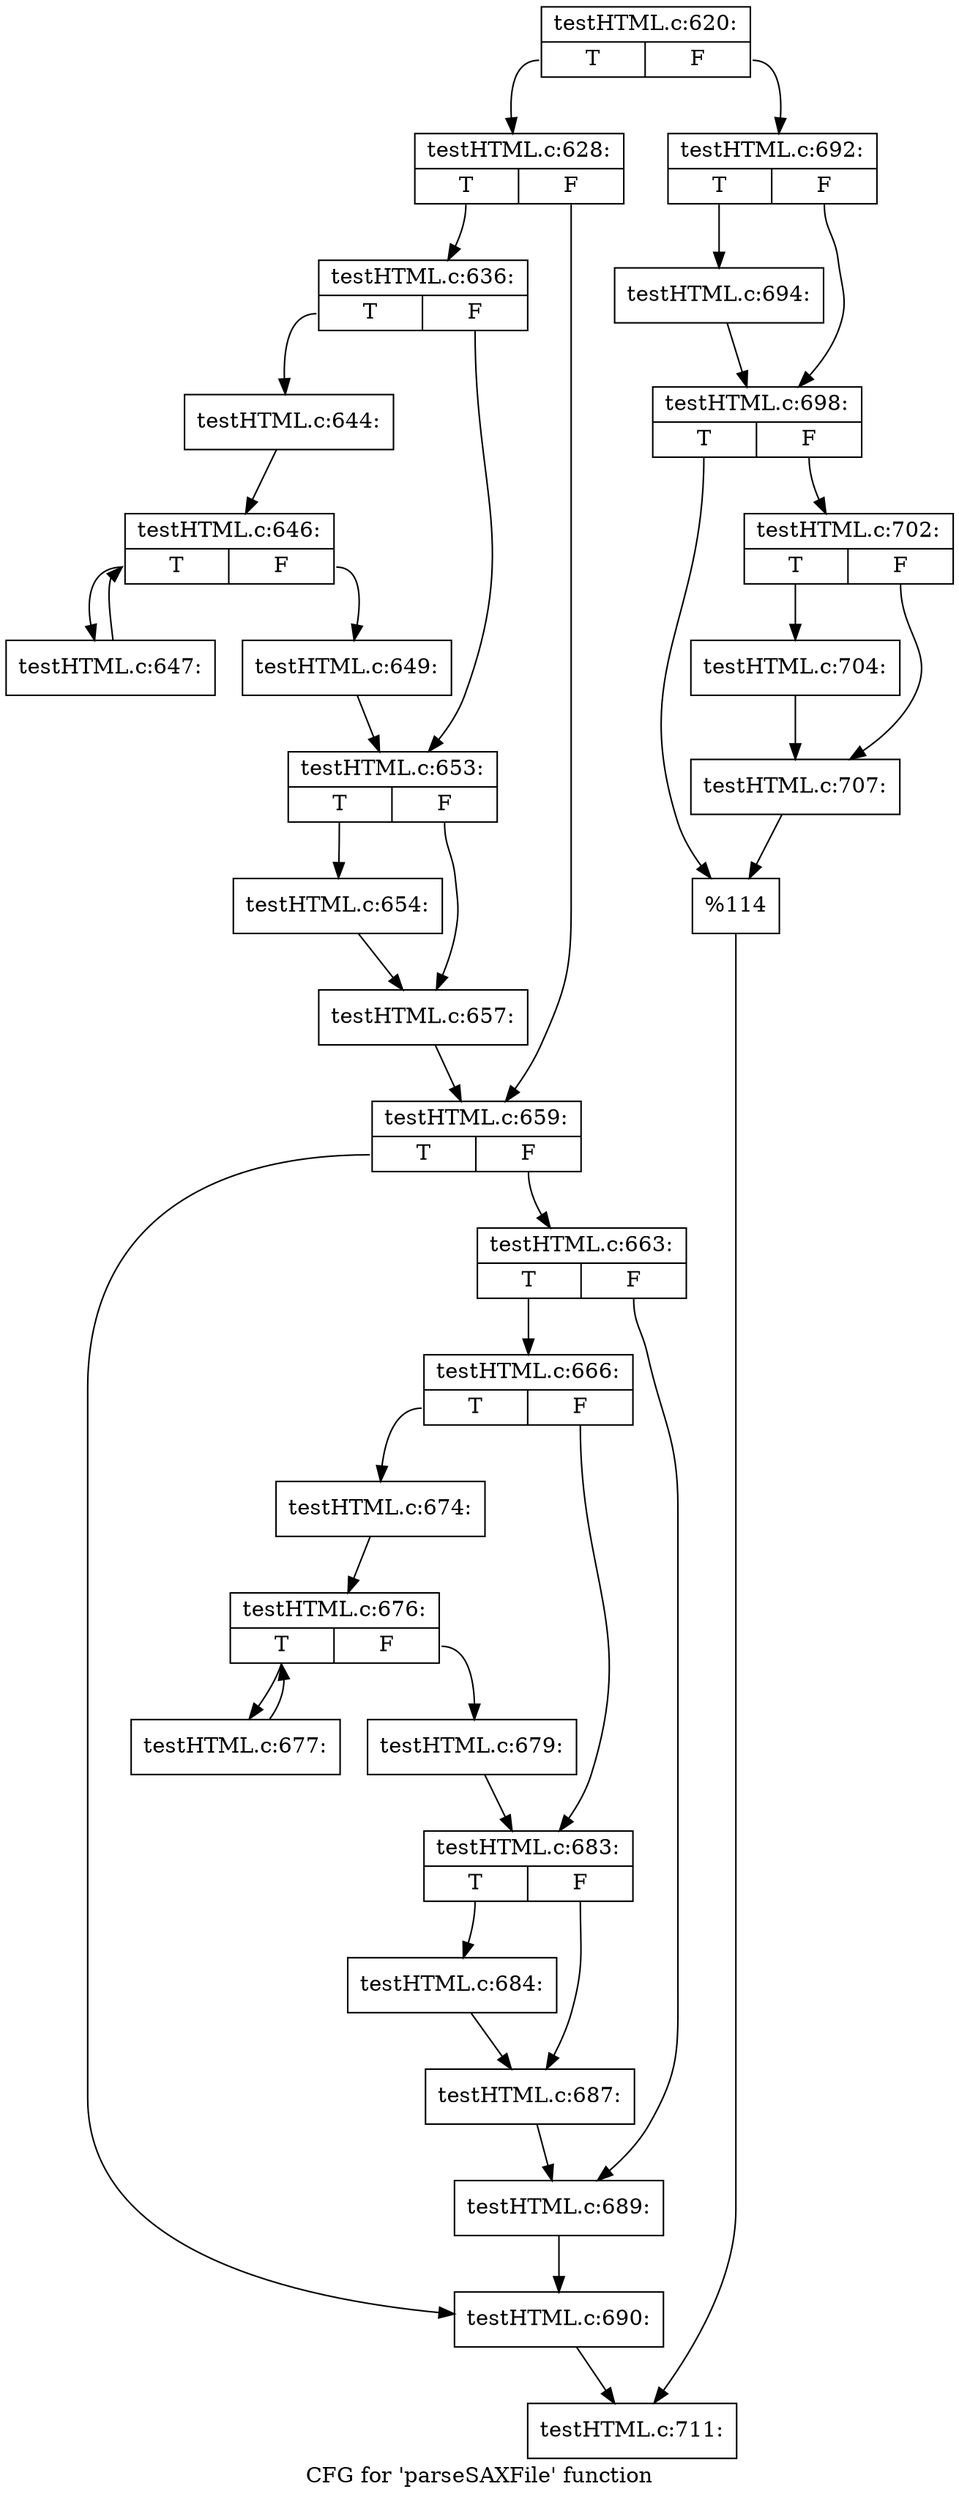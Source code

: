 digraph "CFG for 'parseSAXFile' function" {
	label="CFG for 'parseSAXFile' function";

	Node0x44e70d0 [shape=record,label="{testHTML.c:620:|{<s0>T|<s1>F}}"];
	Node0x44e70d0:s0 -> Node0x44e7a60;
	Node0x44e70d0:s1 -> Node0x44e7b00;
	Node0x44e7a60 [shape=record,label="{testHTML.c:628:|{<s0>T|<s1>F}}"];
	Node0x44e7a60:s0 -> Node0x44af5a0;
	Node0x44e7a60:s1 -> Node0x44e8930;
	Node0x44af5a0 [shape=record,label="{testHTML.c:636:|{<s0>T|<s1>F}}"];
	Node0x44af5a0:s0 -> Node0x452b8f0;
	Node0x44af5a0:s1 -> Node0x452bdc0;
	Node0x452b8f0 [shape=record,label="{testHTML.c:644:}"];
	Node0x452b8f0 -> Node0x452c370;
	Node0x452c370 [shape=record,label="{testHTML.c:646:|{<s0>T|<s1>F}}"];
	Node0x452c370:s0 -> Node0x452d460;
	Node0x452c370:s1 -> Node0x452c9c0;
	Node0x452d460 [shape=record,label="{testHTML.c:647:}"];
	Node0x452d460 -> Node0x452c370;
	Node0x452c9c0 [shape=record,label="{testHTML.c:649:}"];
	Node0x452c9c0 -> Node0x452bdc0;
	Node0x452bdc0 [shape=record,label="{testHTML.c:653:|{<s0>T|<s1>F}}"];
	Node0x452bdc0:s0 -> Node0x452dd80;
	Node0x452bdc0:s1 -> Node0x452e0b0;
	Node0x452dd80 [shape=record,label="{testHTML.c:654:}"];
	Node0x452dd80 -> Node0x452e0b0;
	Node0x452e0b0 [shape=record,label="{testHTML.c:657:}"];
	Node0x452e0b0 -> Node0x44e8930;
	Node0x44e8930 [shape=record,label="{testHTML.c:659:|{<s0>T|<s1>F}}"];
	Node0x44e8930:s0 -> Node0x452f500;
	Node0x44e8930:s1 -> Node0x452f210;
	Node0x452f210 [shape=record,label="{testHTML.c:663:|{<s0>T|<s1>F}}"];
	Node0x452f210:s0 -> Node0x452fbe0;
	Node0x452f210:s1 -> Node0x452fc30;
	Node0x452fbe0 [shape=record,label="{testHTML.c:666:|{<s0>T|<s1>F}}"];
	Node0x452fbe0:s0 -> Node0x4530f50;
	Node0x452fbe0:s1 -> Node0x4530fa0;
	Node0x4530f50 [shape=record,label="{testHTML.c:674:}"];
	Node0x4530f50 -> Node0x4531740;
	Node0x4531740 [shape=record,label="{testHTML.c:676:|{<s0>T|<s1>F}}"];
	Node0x4531740:s0 -> Node0x4531ea0;
	Node0x4531740:s1 -> Node0x4531920;
	Node0x4531ea0 [shape=record,label="{testHTML.c:677:}"];
	Node0x4531ea0 -> Node0x4531740;
	Node0x4531920 [shape=record,label="{testHTML.c:679:}"];
	Node0x4531920 -> Node0x4530fa0;
	Node0x4530fa0 [shape=record,label="{testHTML.c:683:|{<s0>T|<s1>F}}"];
	Node0x4530fa0:s0 -> Node0x4532b00;
	Node0x4530fa0:s1 -> Node0x4532b50;
	Node0x4532b00 [shape=record,label="{testHTML.c:684:}"];
	Node0x4532b00 -> Node0x4532b50;
	Node0x4532b50 [shape=record,label="{testHTML.c:687:}"];
	Node0x4532b50 -> Node0x452fc30;
	Node0x452fc30 [shape=record,label="{testHTML.c:689:}"];
	Node0x452fc30 -> Node0x452f500;
	Node0x452f500 [shape=record,label="{testHTML.c:690:}"];
	Node0x452f500 -> Node0x44e7ab0;
	Node0x44e7b00 [shape=record,label="{testHTML.c:692:|{<s0>T|<s1>F}}"];
	Node0x44e7b00:s0 -> Node0x4533c30;
	Node0x44e7b00:s1 -> Node0x452deb0;
	Node0x4533c30 [shape=record,label="{testHTML.c:694:}"];
	Node0x4533c30 -> Node0x452deb0;
	Node0x452deb0 [shape=record,label="{testHTML.c:698:|{<s0>T|<s1>F}}"];
	Node0x452deb0:s0 -> Node0x44ee700;
	Node0x452deb0:s1 -> Node0x4533bb0;
	Node0x4533bb0 [shape=record,label="{testHTML.c:702:|{<s0>T|<s1>F}}"];
	Node0x4533bb0:s0 -> Node0x4534b00;
	Node0x4533bb0:s1 -> Node0x4534b50;
	Node0x4534b00 [shape=record,label="{testHTML.c:704:}"];
	Node0x4534b00 -> Node0x4534b50;
	Node0x4534b50 [shape=record,label="{testHTML.c:707:}"];
	Node0x4534b50 -> Node0x44ee700;
	Node0x44ee700 [shape=record,label="{%114}"];
	Node0x44ee700 -> Node0x44e7ab0;
	Node0x44e7ab0 [shape=record,label="{testHTML.c:711:}"];
}

